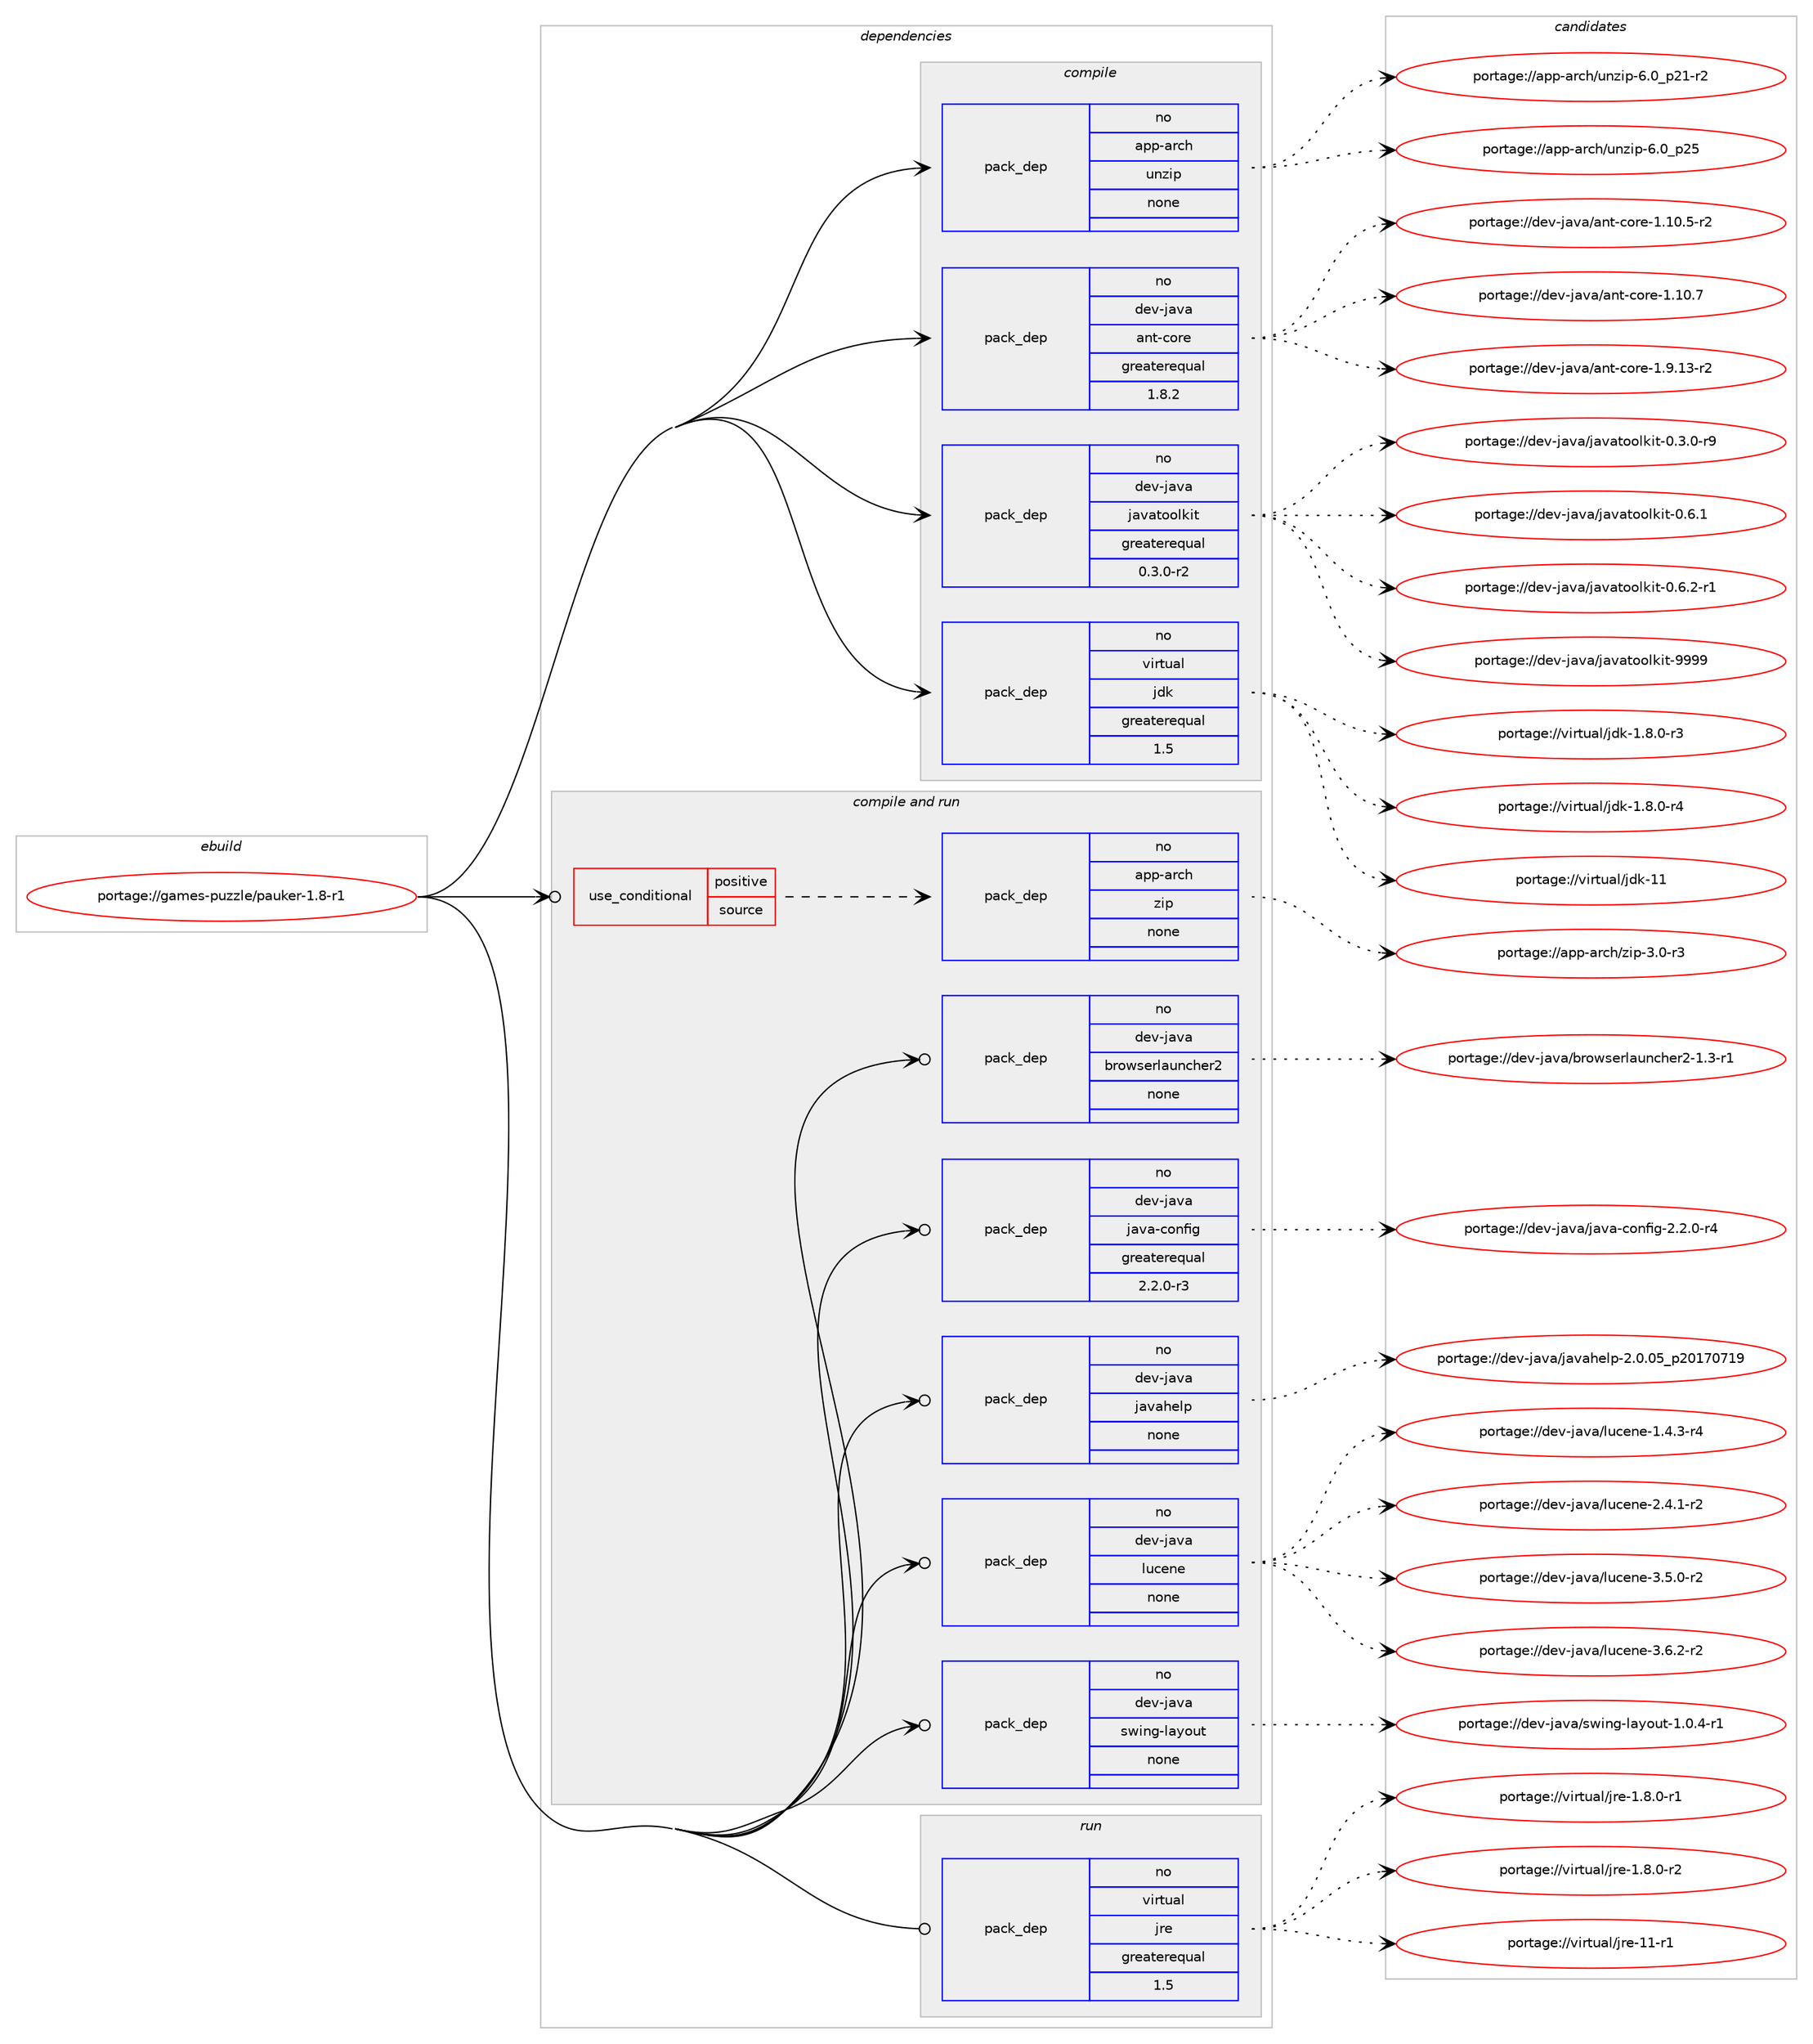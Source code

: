 digraph prolog {

# *************
# Graph options
# *************

newrank=true;
concentrate=true;
compound=true;
graph [rankdir=LR,fontname=Helvetica,fontsize=10,ranksep=1.5];#, ranksep=2.5, nodesep=0.2];
edge  [arrowhead=vee];
node  [fontname=Helvetica,fontsize=10];

# **********
# The ebuild
# **********

subgraph cluster_leftcol {
color=gray;
rank=same;
label=<<i>ebuild</i>>;
id [label="portage://games-puzzle/pauker-1.8-r1", color=red, width=4, href="../games-puzzle/pauker-1.8-r1.svg"];
}

# ****************
# The dependencies
# ****************

subgraph cluster_midcol {
color=gray;
label=<<i>dependencies</i>>;
subgraph cluster_compile {
fillcolor="#eeeeee";
style=filled;
label=<<i>compile</i>>;
subgraph pack197390 {
dependency274910 [label=<<TABLE BORDER="0" CELLBORDER="1" CELLSPACING="0" CELLPADDING="4" WIDTH="220"><TR><TD ROWSPAN="6" CELLPADDING="30">pack_dep</TD></TR><TR><TD WIDTH="110">no</TD></TR><TR><TD>app-arch</TD></TR><TR><TD>unzip</TD></TR><TR><TD>none</TD></TR><TR><TD></TD></TR></TABLE>>, shape=none, color=blue];
}
id:e -> dependency274910:w [weight=20,style="solid",arrowhead="vee"];
subgraph pack197391 {
dependency274911 [label=<<TABLE BORDER="0" CELLBORDER="1" CELLSPACING="0" CELLPADDING="4" WIDTH="220"><TR><TD ROWSPAN="6" CELLPADDING="30">pack_dep</TD></TR><TR><TD WIDTH="110">no</TD></TR><TR><TD>dev-java</TD></TR><TR><TD>ant-core</TD></TR><TR><TD>greaterequal</TD></TR><TR><TD>1.8.2</TD></TR></TABLE>>, shape=none, color=blue];
}
id:e -> dependency274911:w [weight=20,style="solid",arrowhead="vee"];
subgraph pack197392 {
dependency274912 [label=<<TABLE BORDER="0" CELLBORDER="1" CELLSPACING="0" CELLPADDING="4" WIDTH="220"><TR><TD ROWSPAN="6" CELLPADDING="30">pack_dep</TD></TR><TR><TD WIDTH="110">no</TD></TR><TR><TD>dev-java</TD></TR><TR><TD>javatoolkit</TD></TR><TR><TD>greaterequal</TD></TR><TR><TD>0.3.0-r2</TD></TR></TABLE>>, shape=none, color=blue];
}
id:e -> dependency274912:w [weight=20,style="solid",arrowhead="vee"];
subgraph pack197393 {
dependency274913 [label=<<TABLE BORDER="0" CELLBORDER="1" CELLSPACING="0" CELLPADDING="4" WIDTH="220"><TR><TD ROWSPAN="6" CELLPADDING="30">pack_dep</TD></TR><TR><TD WIDTH="110">no</TD></TR><TR><TD>virtual</TD></TR><TR><TD>jdk</TD></TR><TR><TD>greaterequal</TD></TR><TR><TD>1.5</TD></TR></TABLE>>, shape=none, color=blue];
}
id:e -> dependency274913:w [weight=20,style="solid",arrowhead="vee"];
}
subgraph cluster_compileandrun {
fillcolor="#eeeeee";
style=filled;
label=<<i>compile and run</i>>;
subgraph cond73515 {
dependency274914 [label=<<TABLE BORDER="0" CELLBORDER="1" CELLSPACING="0" CELLPADDING="4"><TR><TD ROWSPAN="3" CELLPADDING="10">use_conditional</TD></TR><TR><TD>positive</TD></TR><TR><TD>source</TD></TR></TABLE>>, shape=none, color=red];
subgraph pack197394 {
dependency274915 [label=<<TABLE BORDER="0" CELLBORDER="1" CELLSPACING="0" CELLPADDING="4" WIDTH="220"><TR><TD ROWSPAN="6" CELLPADDING="30">pack_dep</TD></TR><TR><TD WIDTH="110">no</TD></TR><TR><TD>app-arch</TD></TR><TR><TD>zip</TD></TR><TR><TD>none</TD></TR><TR><TD></TD></TR></TABLE>>, shape=none, color=blue];
}
dependency274914:e -> dependency274915:w [weight=20,style="dashed",arrowhead="vee"];
}
id:e -> dependency274914:w [weight=20,style="solid",arrowhead="odotvee"];
subgraph pack197395 {
dependency274916 [label=<<TABLE BORDER="0" CELLBORDER="1" CELLSPACING="0" CELLPADDING="4" WIDTH="220"><TR><TD ROWSPAN="6" CELLPADDING="30">pack_dep</TD></TR><TR><TD WIDTH="110">no</TD></TR><TR><TD>dev-java</TD></TR><TR><TD>browserlauncher2</TD></TR><TR><TD>none</TD></TR><TR><TD></TD></TR></TABLE>>, shape=none, color=blue];
}
id:e -> dependency274916:w [weight=20,style="solid",arrowhead="odotvee"];
subgraph pack197396 {
dependency274917 [label=<<TABLE BORDER="0" CELLBORDER="1" CELLSPACING="0" CELLPADDING="4" WIDTH="220"><TR><TD ROWSPAN="6" CELLPADDING="30">pack_dep</TD></TR><TR><TD WIDTH="110">no</TD></TR><TR><TD>dev-java</TD></TR><TR><TD>java-config</TD></TR><TR><TD>greaterequal</TD></TR><TR><TD>2.2.0-r3</TD></TR></TABLE>>, shape=none, color=blue];
}
id:e -> dependency274917:w [weight=20,style="solid",arrowhead="odotvee"];
subgraph pack197397 {
dependency274918 [label=<<TABLE BORDER="0" CELLBORDER="1" CELLSPACING="0" CELLPADDING="4" WIDTH="220"><TR><TD ROWSPAN="6" CELLPADDING="30">pack_dep</TD></TR><TR><TD WIDTH="110">no</TD></TR><TR><TD>dev-java</TD></TR><TR><TD>javahelp</TD></TR><TR><TD>none</TD></TR><TR><TD></TD></TR></TABLE>>, shape=none, color=blue];
}
id:e -> dependency274918:w [weight=20,style="solid",arrowhead="odotvee"];
subgraph pack197398 {
dependency274919 [label=<<TABLE BORDER="0" CELLBORDER="1" CELLSPACING="0" CELLPADDING="4" WIDTH="220"><TR><TD ROWSPAN="6" CELLPADDING="30">pack_dep</TD></TR><TR><TD WIDTH="110">no</TD></TR><TR><TD>dev-java</TD></TR><TR><TD>lucene</TD></TR><TR><TD>none</TD></TR><TR><TD></TD></TR></TABLE>>, shape=none, color=blue];
}
id:e -> dependency274919:w [weight=20,style="solid",arrowhead="odotvee"];
subgraph pack197399 {
dependency274920 [label=<<TABLE BORDER="0" CELLBORDER="1" CELLSPACING="0" CELLPADDING="4" WIDTH="220"><TR><TD ROWSPAN="6" CELLPADDING="30">pack_dep</TD></TR><TR><TD WIDTH="110">no</TD></TR><TR><TD>dev-java</TD></TR><TR><TD>swing-layout</TD></TR><TR><TD>none</TD></TR><TR><TD></TD></TR></TABLE>>, shape=none, color=blue];
}
id:e -> dependency274920:w [weight=20,style="solid",arrowhead="odotvee"];
}
subgraph cluster_run {
fillcolor="#eeeeee";
style=filled;
label=<<i>run</i>>;
subgraph pack197400 {
dependency274921 [label=<<TABLE BORDER="0" CELLBORDER="1" CELLSPACING="0" CELLPADDING="4" WIDTH="220"><TR><TD ROWSPAN="6" CELLPADDING="30">pack_dep</TD></TR><TR><TD WIDTH="110">no</TD></TR><TR><TD>virtual</TD></TR><TR><TD>jre</TD></TR><TR><TD>greaterequal</TD></TR><TR><TD>1.5</TD></TR></TABLE>>, shape=none, color=blue];
}
id:e -> dependency274921:w [weight=20,style="solid",arrowhead="odot"];
}
}

# **************
# The candidates
# **************

subgraph cluster_choices {
rank=same;
color=gray;
label=<<i>candidates</i>>;

subgraph choice197390 {
color=black;
nodesep=1;
choiceportage9711211245971149910447117110122105112455446489511250494511450 [label="portage://app-arch/unzip-6.0_p21-r2", color=red, width=4,href="../app-arch/unzip-6.0_p21-r2.svg"];
choiceportage971121124597114991044711711012210511245544648951125053 [label="portage://app-arch/unzip-6.0_p25", color=red, width=4,href="../app-arch/unzip-6.0_p25.svg"];
dependency274910:e -> choiceportage9711211245971149910447117110122105112455446489511250494511450:w [style=dotted,weight="100"];
dependency274910:e -> choiceportage971121124597114991044711711012210511245544648951125053:w [style=dotted,weight="100"];
}
subgraph choice197391 {
color=black;
nodesep=1;
choiceportage10010111845106971189747971101164599111114101454946494846534511450 [label="portage://dev-java/ant-core-1.10.5-r2", color=red, width=4,href="../dev-java/ant-core-1.10.5-r2.svg"];
choiceportage1001011184510697118974797110116459911111410145494649484655 [label="portage://dev-java/ant-core-1.10.7", color=red, width=4,href="../dev-java/ant-core-1.10.7.svg"];
choiceportage10010111845106971189747971101164599111114101454946574649514511450 [label="portage://dev-java/ant-core-1.9.13-r2", color=red, width=4,href="../dev-java/ant-core-1.9.13-r2.svg"];
dependency274911:e -> choiceportage10010111845106971189747971101164599111114101454946494846534511450:w [style=dotted,weight="100"];
dependency274911:e -> choiceportage1001011184510697118974797110116459911111410145494649484655:w [style=dotted,weight="100"];
dependency274911:e -> choiceportage10010111845106971189747971101164599111114101454946574649514511450:w [style=dotted,weight="100"];
}
subgraph choice197392 {
color=black;
nodesep=1;
choiceportage1001011184510697118974710697118971161111111081071051164548465146484511457 [label="portage://dev-java/javatoolkit-0.3.0-r9", color=red, width=4,href="../dev-java/javatoolkit-0.3.0-r9.svg"];
choiceportage100101118451069711897471069711897116111111108107105116454846544649 [label="portage://dev-java/javatoolkit-0.6.1", color=red, width=4,href="../dev-java/javatoolkit-0.6.1.svg"];
choiceportage1001011184510697118974710697118971161111111081071051164548465446504511449 [label="portage://dev-java/javatoolkit-0.6.2-r1", color=red, width=4,href="../dev-java/javatoolkit-0.6.2-r1.svg"];
choiceportage1001011184510697118974710697118971161111111081071051164557575757 [label="portage://dev-java/javatoolkit-9999", color=red, width=4,href="../dev-java/javatoolkit-9999.svg"];
dependency274912:e -> choiceportage1001011184510697118974710697118971161111111081071051164548465146484511457:w [style=dotted,weight="100"];
dependency274912:e -> choiceportage100101118451069711897471069711897116111111108107105116454846544649:w [style=dotted,weight="100"];
dependency274912:e -> choiceportage1001011184510697118974710697118971161111111081071051164548465446504511449:w [style=dotted,weight="100"];
dependency274912:e -> choiceportage1001011184510697118974710697118971161111111081071051164557575757:w [style=dotted,weight="100"];
}
subgraph choice197393 {
color=black;
nodesep=1;
choiceportage11810511411611797108471061001074549465646484511451 [label="portage://virtual/jdk-1.8.0-r3", color=red, width=4,href="../virtual/jdk-1.8.0-r3.svg"];
choiceportage11810511411611797108471061001074549465646484511452 [label="portage://virtual/jdk-1.8.0-r4", color=red, width=4,href="../virtual/jdk-1.8.0-r4.svg"];
choiceportage1181051141161179710847106100107454949 [label="portage://virtual/jdk-11", color=red, width=4,href="../virtual/jdk-11.svg"];
dependency274913:e -> choiceportage11810511411611797108471061001074549465646484511451:w [style=dotted,weight="100"];
dependency274913:e -> choiceportage11810511411611797108471061001074549465646484511452:w [style=dotted,weight="100"];
dependency274913:e -> choiceportage1181051141161179710847106100107454949:w [style=dotted,weight="100"];
}
subgraph choice197394 {
color=black;
nodesep=1;
choiceportage9711211245971149910447122105112455146484511451 [label="portage://app-arch/zip-3.0-r3", color=red, width=4,href="../app-arch/zip-3.0-r3.svg"];
dependency274915:e -> choiceportage9711211245971149910447122105112455146484511451:w [style=dotted,weight="100"];
}
subgraph choice197395 {
color=black;
nodesep=1;
choiceportage1001011184510697118974798114111119115101114108971171109910410111450454946514511449 [label="portage://dev-java/browserlauncher2-1.3-r1", color=red, width=4,href="../dev-java/browserlauncher2-1.3-r1.svg"];
dependency274916:e -> choiceportage1001011184510697118974798114111119115101114108971171109910410111450454946514511449:w [style=dotted,weight="100"];
}
subgraph choice197396 {
color=black;
nodesep=1;
choiceportage10010111845106971189747106971189745991111101021051034550465046484511452 [label="portage://dev-java/java-config-2.2.0-r4", color=red, width=4,href="../dev-java/java-config-2.2.0-r4.svg"];
dependency274917:e -> choiceportage10010111845106971189747106971189745991111101021051034550465046484511452:w [style=dotted,weight="100"];
}
subgraph choice197397 {
color=black;
nodesep=1;
choiceportage10010111845106971189747106971189710410110811245504648464853951125048495548554957 [label="portage://dev-java/javahelp-2.0.05_p20170719", color=red, width=4,href="../dev-java/javahelp-2.0.05_p20170719.svg"];
dependency274918:e -> choiceportage10010111845106971189747106971189710410110811245504648464853951125048495548554957:w [style=dotted,weight="100"];
}
subgraph choice197398 {
color=black;
nodesep=1;
choiceportage10010111845106971189747108117991011101014549465246514511452 [label="portage://dev-java/lucene-1.4.3-r4", color=red, width=4,href="../dev-java/lucene-1.4.3-r4.svg"];
choiceportage10010111845106971189747108117991011101014550465246494511450 [label="portage://dev-java/lucene-2.4.1-r2", color=red, width=4,href="../dev-java/lucene-2.4.1-r2.svg"];
choiceportage10010111845106971189747108117991011101014551465346484511450 [label="portage://dev-java/lucene-3.5.0-r2", color=red, width=4,href="../dev-java/lucene-3.5.0-r2.svg"];
choiceportage10010111845106971189747108117991011101014551465446504511450 [label="portage://dev-java/lucene-3.6.2-r2", color=red, width=4,href="../dev-java/lucene-3.6.2-r2.svg"];
dependency274919:e -> choiceportage10010111845106971189747108117991011101014549465246514511452:w [style=dotted,weight="100"];
dependency274919:e -> choiceportage10010111845106971189747108117991011101014550465246494511450:w [style=dotted,weight="100"];
dependency274919:e -> choiceportage10010111845106971189747108117991011101014551465346484511450:w [style=dotted,weight="100"];
dependency274919:e -> choiceportage10010111845106971189747108117991011101014551465446504511450:w [style=dotted,weight="100"];
}
subgraph choice197399 {
color=black;
nodesep=1;
choiceportage1001011184510697118974711511910511010345108971211111171164549464846524511449 [label="portage://dev-java/swing-layout-1.0.4-r1", color=red, width=4,href="../dev-java/swing-layout-1.0.4-r1.svg"];
dependency274920:e -> choiceportage1001011184510697118974711511910511010345108971211111171164549464846524511449:w [style=dotted,weight="100"];
}
subgraph choice197400 {
color=black;
nodesep=1;
choiceportage11810511411611797108471061141014549465646484511449 [label="portage://virtual/jre-1.8.0-r1", color=red, width=4,href="../virtual/jre-1.8.0-r1.svg"];
choiceportage11810511411611797108471061141014549465646484511450 [label="portage://virtual/jre-1.8.0-r2", color=red, width=4,href="../virtual/jre-1.8.0-r2.svg"];
choiceportage11810511411611797108471061141014549494511449 [label="portage://virtual/jre-11-r1", color=red, width=4,href="../virtual/jre-11-r1.svg"];
dependency274921:e -> choiceportage11810511411611797108471061141014549465646484511449:w [style=dotted,weight="100"];
dependency274921:e -> choiceportage11810511411611797108471061141014549465646484511450:w [style=dotted,weight="100"];
dependency274921:e -> choiceportage11810511411611797108471061141014549494511449:w [style=dotted,weight="100"];
}
}

}
